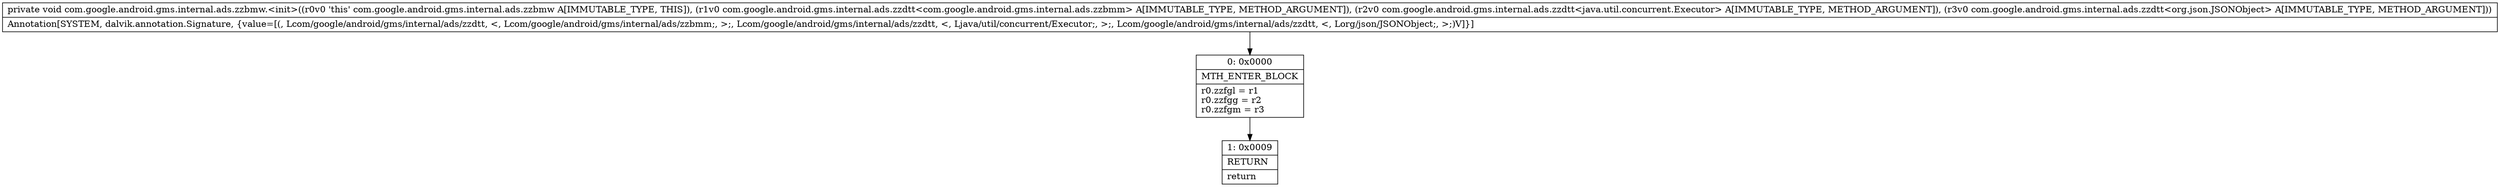 digraph "CFG forcom.google.android.gms.internal.ads.zzbmw.\<init\>(Lcom\/google\/android\/gms\/internal\/ads\/zzdtt;Lcom\/google\/android\/gms\/internal\/ads\/zzdtt;Lcom\/google\/android\/gms\/internal\/ads\/zzdtt;)V" {
Node_0 [shape=record,label="{0\:\ 0x0000|MTH_ENTER_BLOCK\l|r0.zzfgl = r1\lr0.zzfgg = r2\lr0.zzfgm = r3\l}"];
Node_1 [shape=record,label="{1\:\ 0x0009|RETURN\l|return\l}"];
MethodNode[shape=record,label="{private void com.google.android.gms.internal.ads.zzbmw.\<init\>((r0v0 'this' com.google.android.gms.internal.ads.zzbmw A[IMMUTABLE_TYPE, THIS]), (r1v0 com.google.android.gms.internal.ads.zzdtt\<com.google.android.gms.internal.ads.zzbmm\> A[IMMUTABLE_TYPE, METHOD_ARGUMENT]), (r2v0 com.google.android.gms.internal.ads.zzdtt\<java.util.concurrent.Executor\> A[IMMUTABLE_TYPE, METHOD_ARGUMENT]), (r3v0 com.google.android.gms.internal.ads.zzdtt\<org.json.JSONObject\> A[IMMUTABLE_TYPE, METHOD_ARGUMENT]))  | Annotation[SYSTEM, dalvik.annotation.Signature, \{value=[(, Lcom\/google\/android\/gms\/internal\/ads\/zzdtt, \<, Lcom\/google\/android\/gms\/internal\/ads\/zzbmm;, \>;, Lcom\/google\/android\/gms\/internal\/ads\/zzdtt, \<, Ljava\/util\/concurrent\/Executor;, \>;, Lcom\/google\/android\/gms\/internal\/ads\/zzdtt, \<, Lorg\/json\/JSONObject;, \>;)V]\}]\l}"];
MethodNode -> Node_0;
Node_0 -> Node_1;
}

